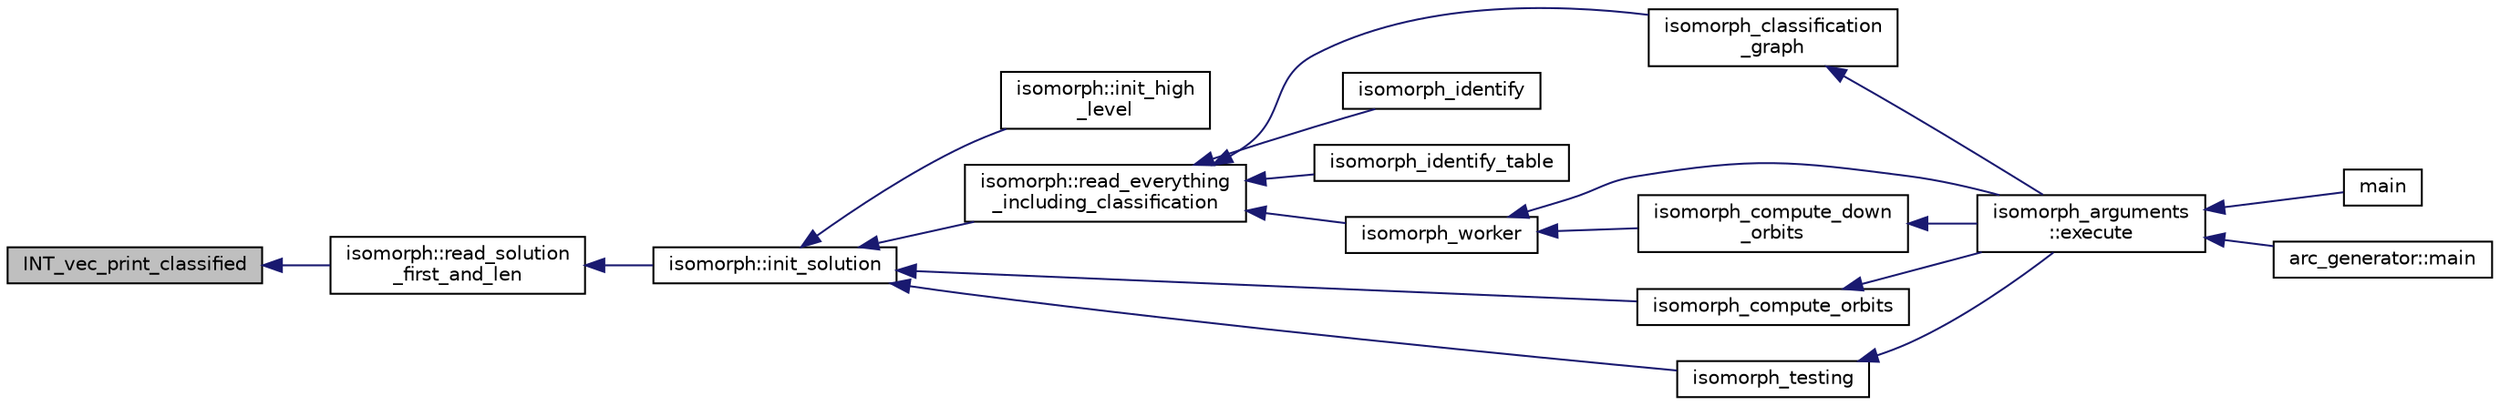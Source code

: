digraph "INT_vec_print_classified"
{
  edge [fontname="Helvetica",fontsize="10",labelfontname="Helvetica",labelfontsize="10"];
  node [fontname="Helvetica",fontsize="10",shape=record];
  rankdir="LR";
  Node5706 [label="INT_vec_print_classified",height=0.2,width=0.4,color="black", fillcolor="grey75", style="filled", fontcolor="black"];
  Node5706 -> Node5707 [dir="back",color="midnightblue",fontsize="10",style="solid",fontname="Helvetica"];
  Node5707 [label="isomorph::read_solution\l_first_and_len",height=0.2,width=0.4,color="black", fillcolor="white", style="filled",URL="$d3/d5f/classisomorph.html#affd1e7546f0caf49aac43df1cff96485"];
  Node5707 -> Node5708 [dir="back",color="midnightblue",fontsize="10",style="solid",fontname="Helvetica"];
  Node5708 [label="isomorph::init_solution",height=0.2,width=0.4,color="black", fillcolor="white", style="filled",URL="$d3/d5f/classisomorph.html#ac3c171a595b93a33ac8a9e5d2d7b6eab"];
  Node5708 -> Node5709 [dir="back",color="midnightblue",fontsize="10",style="solid",fontname="Helvetica"];
  Node5709 [label="isomorph::init_high\l_level",height=0.2,width=0.4,color="black", fillcolor="white", style="filled",URL="$d3/d5f/classisomorph.html#a5cee5468cc8cc68eac1f6131faedfab2"];
  Node5708 -> Node5710 [dir="back",color="midnightblue",fontsize="10",style="solid",fontname="Helvetica"];
  Node5710 [label="isomorph::read_everything\l_including_classification",height=0.2,width=0.4,color="black", fillcolor="white", style="filled",URL="$d3/d5f/classisomorph.html#aa6a56e4522d3133a6ea65c9ac6de3924"];
  Node5710 -> Node5711 [dir="back",color="midnightblue",fontsize="10",style="solid",fontname="Helvetica"];
  Node5711 [label="isomorph_classification\l_graph",height=0.2,width=0.4,color="black", fillcolor="white", style="filled",URL="$d4/d7e/isomorph__global_8_c.html#a027e803e6cab7af4c400a71663bf4715"];
  Node5711 -> Node5712 [dir="back",color="midnightblue",fontsize="10",style="solid",fontname="Helvetica"];
  Node5712 [label="isomorph_arguments\l::execute",height=0.2,width=0.4,color="black", fillcolor="white", style="filled",URL="$d5/de4/classisomorph__arguments.html#aa85e472d14906abdd5672dc66027583e"];
  Node5712 -> Node5713 [dir="back",color="midnightblue",fontsize="10",style="solid",fontname="Helvetica"];
  Node5713 [label="main",height=0.2,width=0.4,color="black", fillcolor="white", style="filled",URL="$d1/d5e/blt__main_8_c.html#a217dbf8b442f20279ea00b898af96f52"];
  Node5712 -> Node5714 [dir="back",color="midnightblue",fontsize="10",style="solid",fontname="Helvetica"];
  Node5714 [label="arc_generator::main",height=0.2,width=0.4,color="black", fillcolor="white", style="filled",URL="$d4/d21/classarc__generator.html#ad80140b51b165dad1fe6ab232be7829a"];
  Node5710 -> Node5715 [dir="back",color="midnightblue",fontsize="10",style="solid",fontname="Helvetica"];
  Node5715 [label="isomorph_identify",height=0.2,width=0.4,color="black", fillcolor="white", style="filled",URL="$d4/d7e/isomorph__global_8_c.html#aa0fe57c73d5668eee10a6022ada7f6a3"];
  Node5710 -> Node5716 [dir="back",color="midnightblue",fontsize="10",style="solid",fontname="Helvetica"];
  Node5716 [label="isomorph_identify_table",height=0.2,width=0.4,color="black", fillcolor="white", style="filled",URL="$d4/d7e/isomorph__global_8_c.html#a9fd19ea945561cf2a6bb5c72dd4b1cb2"];
  Node5710 -> Node5717 [dir="back",color="midnightblue",fontsize="10",style="solid",fontname="Helvetica"];
  Node5717 [label="isomorph_worker",height=0.2,width=0.4,color="black", fillcolor="white", style="filled",URL="$d4/d7e/isomorph__global_8_c.html#ace3bb6ec719b02a35534309d4d3fe99a"];
  Node5717 -> Node5712 [dir="back",color="midnightblue",fontsize="10",style="solid",fontname="Helvetica"];
  Node5717 -> Node5718 [dir="back",color="midnightblue",fontsize="10",style="solid",fontname="Helvetica"];
  Node5718 [label="isomorph_compute_down\l_orbits",height=0.2,width=0.4,color="black", fillcolor="white", style="filled",URL="$d4/d7e/isomorph__global_8_c.html#a3613cea19158edd30958c4edecd97d53"];
  Node5718 -> Node5712 [dir="back",color="midnightblue",fontsize="10",style="solid",fontname="Helvetica"];
  Node5708 -> Node5719 [dir="back",color="midnightblue",fontsize="10",style="solid",fontname="Helvetica"];
  Node5719 [label="isomorph_compute_orbits",height=0.2,width=0.4,color="black", fillcolor="white", style="filled",URL="$d4/d7e/isomorph__global_8_c.html#a592f3efd31146c0802f59837055f904f"];
  Node5719 -> Node5712 [dir="back",color="midnightblue",fontsize="10",style="solid",fontname="Helvetica"];
  Node5708 -> Node5720 [dir="back",color="midnightblue",fontsize="10",style="solid",fontname="Helvetica"];
  Node5720 [label="isomorph_testing",height=0.2,width=0.4,color="black", fillcolor="white", style="filled",URL="$d4/d7e/isomorph__global_8_c.html#a5a73cbe9f89c4727f086482ee2d238f9"];
  Node5720 -> Node5712 [dir="back",color="midnightblue",fontsize="10",style="solid",fontname="Helvetica"];
}
